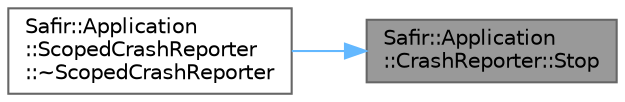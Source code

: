 digraph "Safir::Application::CrashReporter::Stop"
{
 // LATEX_PDF_SIZE
  bgcolor="transparent";
  edge [fontname=Helvetica,fontsize=10,labelfontname=Helvetica,labelfontsize=10];
  node [fontname=Helvetica,fontsize=10,shape=box,height=0.2,width=0.4];
  rankdir="RL";
  Node1 [label="Safir::Application\l::CrashReporter::Stop",height=0.2,width=0.4,color="gray40", fillcolor="grey60", style="filled", fontcolor="black",tooltip="Stop crash reporting."];
  Node1 -> Node2 [dir="back",color="steelblue1",style="solid"];
  Node2 [label="Safir::Application\l::ScopedCrashReporter\l::~ScopedCrashReporter",height=0.2,width=0.4,color="grey40", fillcolor="white", style="filled",URL="$a01243.html#a0cfd1e228cfb6171602a93cabc242547",tooltip=" "];
}
